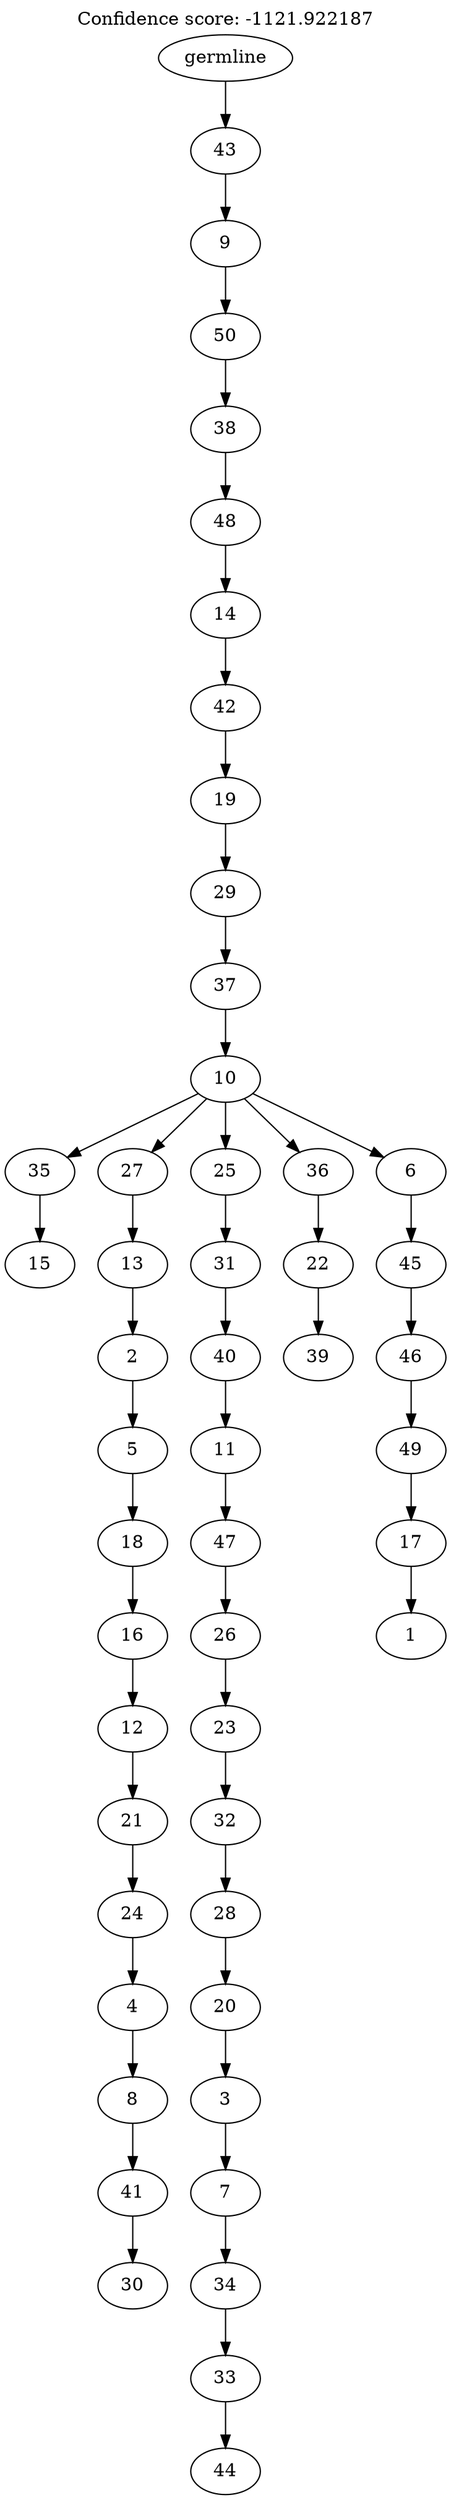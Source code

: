 digraph g {
	"49" -> "50";
	"50" [label="15"];
	"47" -> "48";
	"48" [label="30"];
	"46" -> "47";
	"47" [label="41"];
	"45" -> "46";
	"46" [label="8"];
	"44" -> "45";
	"45" [label="4"];
	"43" -> "44";
	"44" [label="24"];
	"42" -> "43";
	"43" [label="21"];
	"41" -> "42";
	"42" [label="12"];
	"40" -> "41";
	"41" [label="16"];
	"39" -> "40";
	"40" [label="18"];
	"38" -> "39";
	"39" [label="5"];
	"37" -> "38";
	"38" [label="2"];
	"36" -> "37";
	"37" [label="13"];
	"34" -> "35";
	"35" [label="44"];
	"33" -> "34";
	"34" [label="33"];
	"32" -> "33";
	"33" [label="34"];
	"31" -> "32";
	"32" [label="7"];
	"30" -> "31";
	"31" [label="3"];
	"29" -> "30";
	"30" [label="20"];
	"28" -> "29";
	"29" [label="28"];
	"27" -> "28";
	"28" [label="32"];
	"26" -> "27";
	"27" [label="23"];
	"25" -> "26";
	"26" [label="26"];
	"24" -> "25";
	"25" [label="47"];
	"23" -> "24";
	"24" [label="11"];
	"22" -> "23";
	"23" [label="40"];
	"21" -> "22";
	"22" [label="31"];
	"19" -> "20";
	"20" [label="39"];
	"18" -> "19";
	"19" [label="22"];
	"16" -> "17";
	"17" [label="1"];
	"15" -> "16";
	"16" [label="17"];
	"14" -> "15";
	"15" [label="49"];
	"13" -> "14";
	"14" [label="46"];
	"12" -> "13";
	"13" [label="45"];
	"11" -> "12";
	"12" [label="6"];
	"11" -> "18";
	"18" [label="36"];
	"11" -> "21";
	"21" [label="25"];
	"11" -> "36";
	"36" [label="27"];
	"11" -> "49";
	"49" [label="35"];
	"10" -> "11";
	"11" [label="10"];
	"9" -> "10";
	"10" [label="37"];
	"8" -> "9";
	"9" [label="29"];
	"7" -> "8";
	"8" [label="19"];
	"6" -> "7";
	"7" [label="42"];
	"5" -> "6";
	"6" [label="14"];
	"4" -> "5";
	"5" [label="48"];
	"3" -> "4";
	"4" [label="38"];
	"2" -> "3";
	"3" [label="50"];
	"1" -> "2";
	"2" [label="9"];
	"0" -> "1";
	"1" [label="43"];
	"0" [label="germline"];
	labelloc="t";
	label="Confidence score: -1121.922187";
}
